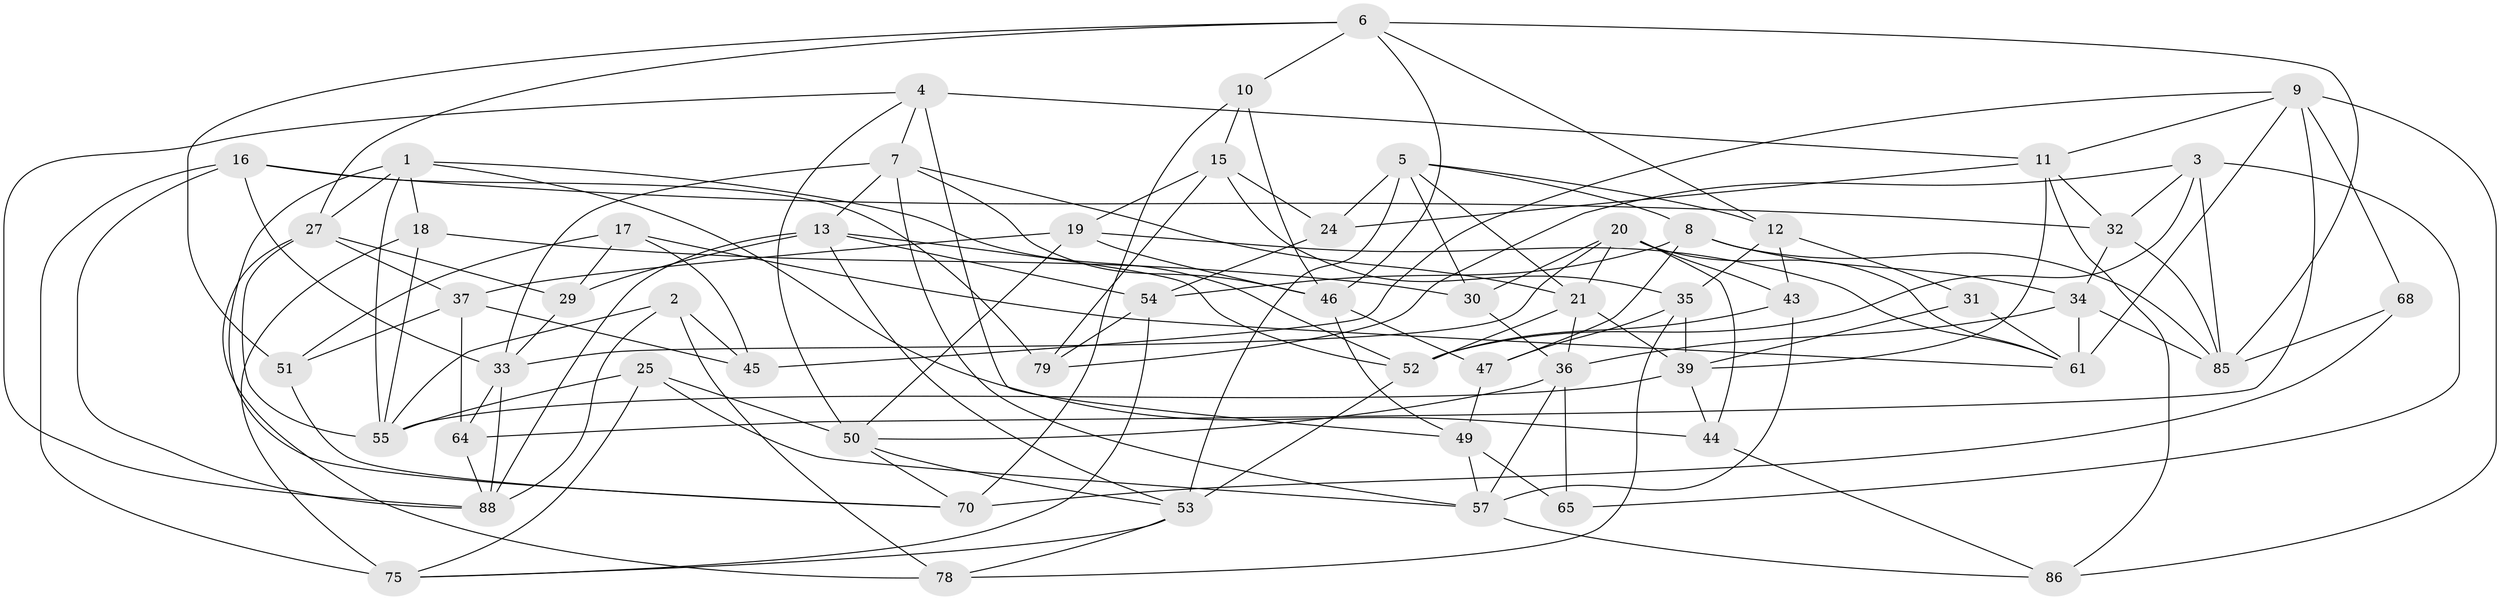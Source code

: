 // original degree distribution, {4: 1.0}
// Generated by graph-tools (version 1.1) at 2025/42/03/06/25 10:42:23]
// undirected, 57 vertices, 142 edges
graph export_dot {
graph [start="1"]
  node [color=gray90,style=filled];
  1 [super="+62"];
  2;
  3 [super="+28"];
  4 [super="+66"];
  5 [super="+26"];
  6 [super="+72"];
  7 [super="+42"];
  8 [super="+48"];
  9 [super="+82"];
  10;
  11 [super="+22"];
  12 [super="+23"];
  13 [super="+14"];
  15 [super="+80"];
  16 [super="+56"];
  17;
  18;
  19 [super="+59"];
  20 [super="+87"];
  21 [super="+84"];
  24;
  25;
  27 [super="+41"];
  29;
  30;
  31;
  32 [super="+40"];
  33 [super="+89"];
  34 [super="+90"];
  35 [super="+76"];
  36 [super="+92"];
  37 [super="+38"];
  39 [super="+60"];
  43;
  44;
  45;
  46 [super="+63"];
  47;
  49 [super="+77"];
  50 [super="+93"];
  51;
  52 [super="+67"];
  53 [super="+71"];
  54 [super="+58"];
  55 [super="+69"];
  57 [super="+73"];
  61 [super="+83"];
  64;
  65;
  68;
  70 [super="+74"];
  75 [super="+81"];
  78;
  79;
  85 [super="+94"];
  86;
  88 [super="+91"];
  1 -- 18;
  1 -- 52;
  1 -- 55;
  1 -- 44;
  1 -- 70;
  1 -- 27;
  2 -- 78;
  2 -- 45;
  2 -- 88;
  2 -- 55;
  3 -- 65 [weight=2];
  3 -- 85;
  3 -- 79;
  3 -- 52;
  3 -- 32;
  4 -- 11;
  4 -- 49 [weight=2];
  4 -- 88;
  4 -- 50;
  4 -- 7;
  5 -- 21;
  5 -- 8;
  5 -- 24;
  5 -- 30;
  5 -- 53;
  5 -- 12;
  6 -- 10;
  6 -- 46;
  6 -- 51;
  6 -- 12;
  6 -- 85;
  6 -- 27;
  7 -- 21;
  7 -- 33;
  7 -- 57;
  7 -- 13;
  7 -- 46;
  8 -- 47;
  8 -- 54 [weight=2];
  8 -- 85;
  8 -- 34;
  9 -- 61;
  9 -- 86;
  9 -- 45;
  9 -- 64;
  9 -- 11;
  9 -- 68;
  10 -- 46;
  10 -- 70;
  10 -- 15;
  11 -- 86;
  11 -- 24;
  11 -- 32;
  11 -- 39;
  12 -- 43;
  12 -- 31 [weight=2];
  12 -- 35;
  13 -- 54;
  13 -- 53;
  13 -- 88;
  13 -- 29;
  13 -- 52;
  15 -- 35 [weight=2];
  15 -- 19;
  15 -- 79;
  15 -- 24;
  16 -- 75 [weight=2];
  16 -- 79;
  16 -- 88;
  16 -- 33;
  16 -- 32;
  17 -- 51;
  17 -- 61;
  17 -- 45;
  17 -- 29;
  18 -- 30;
  18 -- 55;
  18 -- 75;
  19 -- 50;
  19 -- 37 [weight=2];
  19 -- 46;
  19 -- 61;
  20 -- 43;
  20 -- 33;
  20 -- 21;
  20 -- 44;
  20 -- 30;
  20 -- 61;
  21 -- 52;
  21 -- 36;
  21 -- 39;
  24 -- 54;
  25 -- 57;
  25 -- 50;
  25 -- 75;
  25 -- 55;
  27 -- 55;
  27 -- 78;
  27 -- 37;
  27 -- 29;
  29 -- 33;
  30 -- 36;
  31 -- 61;
  31 -- 39;
  32 -- 85;
  32 -- 34 [weight=2];
  33 -- 88;
  33 -- 64;
  34 -- 85;
  34 -- 36;
  34 -- 61;
  35 -- 78;
  35 -- 47;
  35 -- 39;
  36 -- 65;
  36 -- 50;
  36 -- 57;
  37 -- 51;
  37 -- 64;
  37 -- 45;
  39 -- 44;
  39 -- 55;
  43 -- 57;
  43 -- 52;
  44 -- 86;
  46 -- 47;
  46 -- 49;
  47 -- 49;
  49 -- 65;
  49 -- 57;
  50 -- 53;
  50 -- 70;
  51 -- 70;
  52 -- 53;
  53 -- 78;
  53 -- 75;
  54 -- 79;
  54 -- 75;
  57 -- 86;
  64 -- 88;
  68 -- 70 [weight=2];
  68 -- 85;
}
